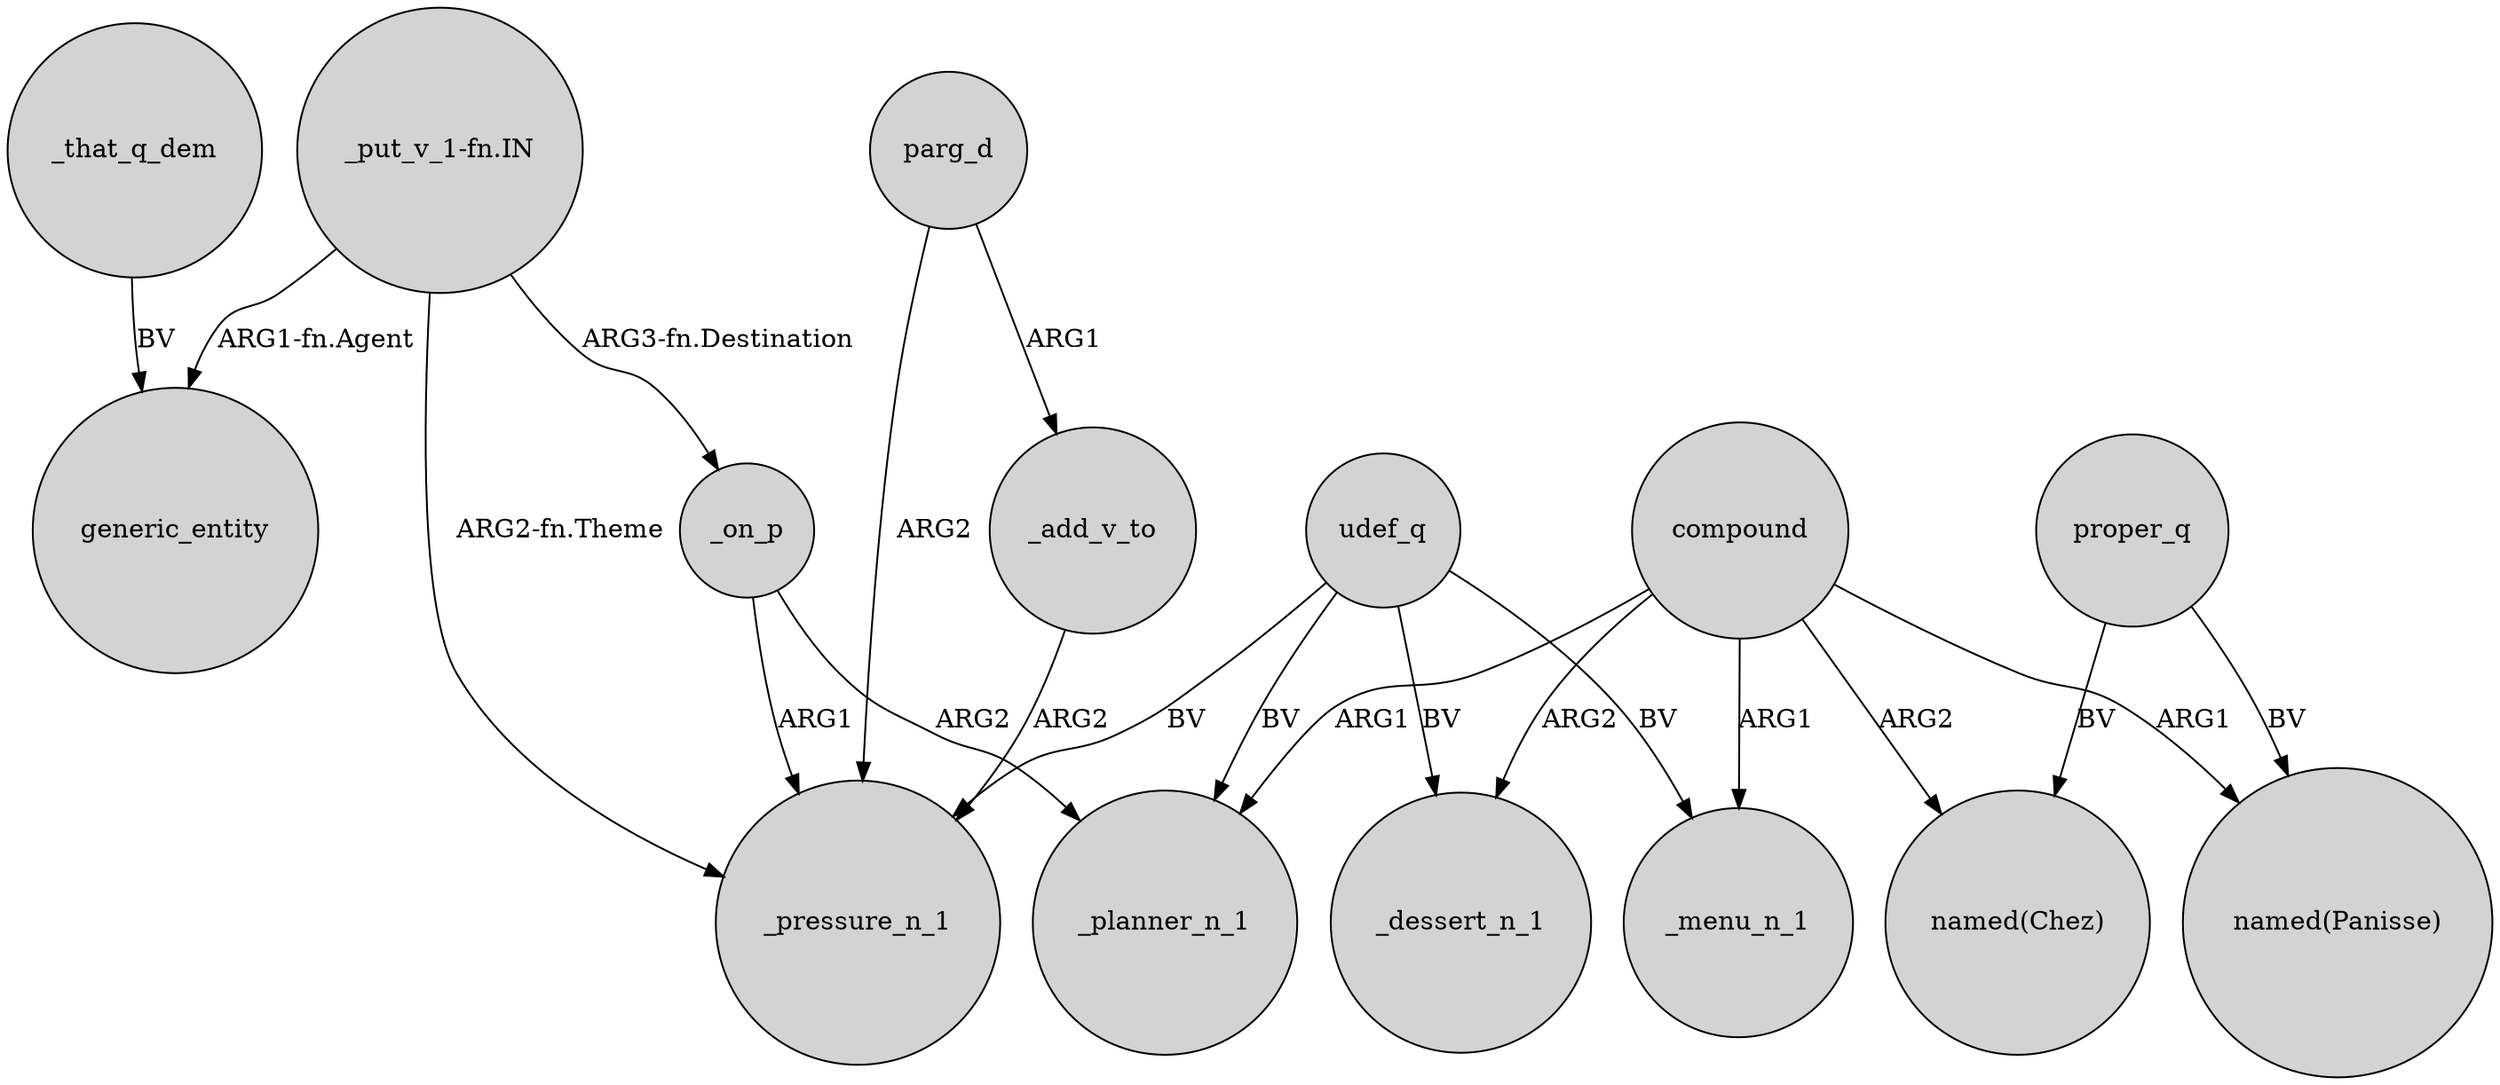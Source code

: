 digraph {
	node [shape=circle style=filled]
	udef_q -> _pressure_n_1 [label=BV]
	"_put_v_1-fn.IN" -> generic_entity [label="ARG1-fn.Agent"]
	_that_q_dem -> generic_entity [label=BV]
	compound -> _planner_n_1 [label=ARG1]
	_on_p -> _pressure_n_1 [label=ARG1]
	udef_q -> _menu_n_1 [label=BV]
	"_put_v_1-fn.IN" -> _on_p [label="ARG3-fn.Destination"]
	compound -> _menu_n_1 [label=ARG1]
	"_put_v_1-fn.IN" -> _pressure_n_1 [label="ARG2-fn.Theme"]
	udef_q -> _dessert_n_1 [label=BV]
	compound -> _dessert_n_1 [label=ARG2]
	parg_d -> _pressure_n_1 [label=ARG2]
	proper_q -> "named(Chez)" [label=BV]
	udef_q -> _planner_n_1 [label=BV]
	compound -> "named(Panisse)" [label=ARG1]
	parg_d -> _add_v_to [label=ARG1]
	_add_v_to -> _pressure_n_1 [label=ARG2]
	proper_q -> "named(Panisse)" [label=BV]
	_on_p -> _planner_n_1 [label=ARG2]
	compound -> "named(Chez)" [label=ARG2]
}
